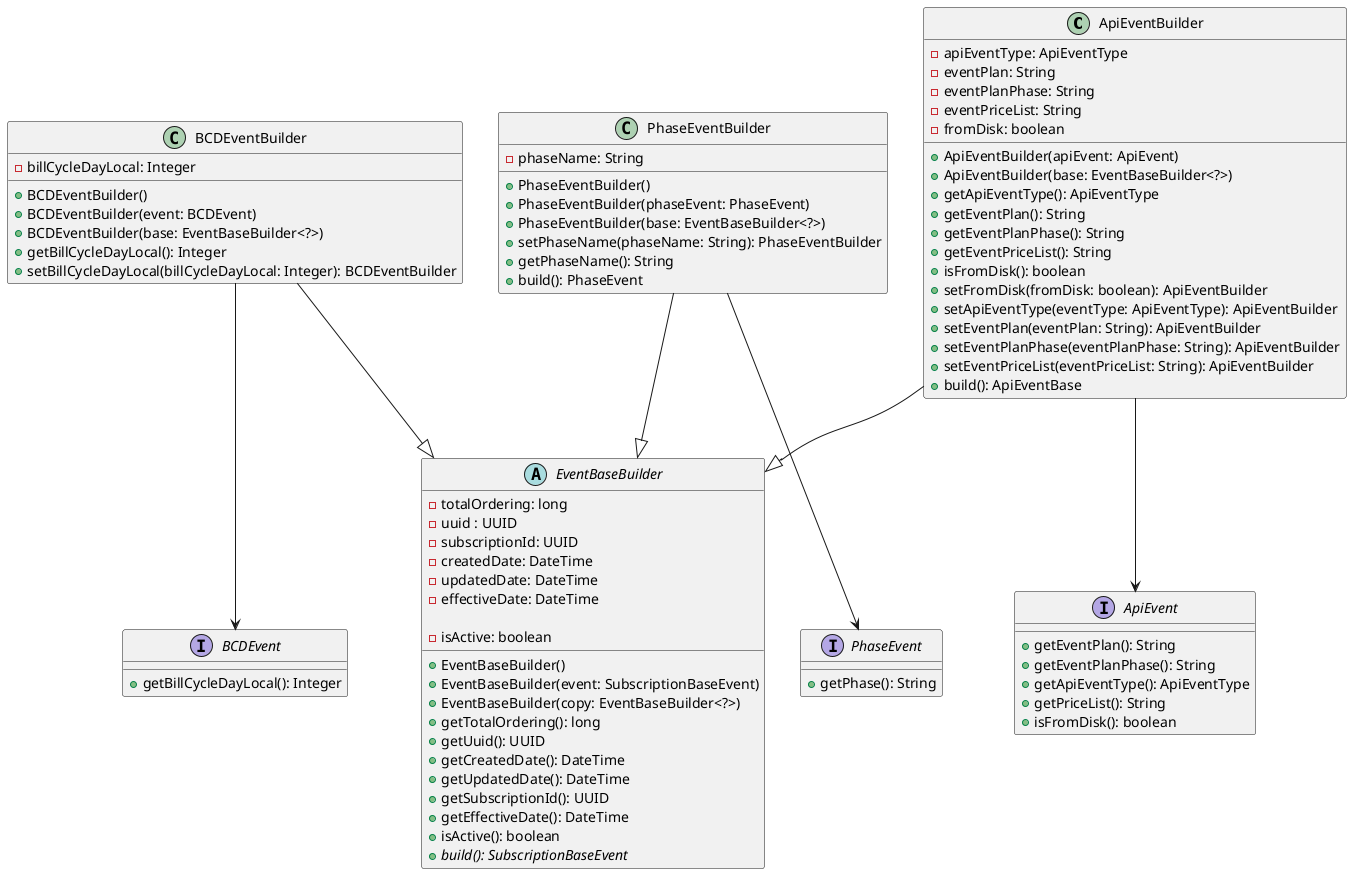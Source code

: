 @startuml

ApiEventBuilder --|> EventBaseBuilder
BCDEventBuilder --|> EventBaseBuilder
PhaseEventBuilder --|> EventBaseBuilder

ApiEventBuilder --> ApiEvent
BCDEventBuilder --> BCDEvent
PhaseEventBuilder --> PhaseEvent

abstract class EventBaseBuilder{
  - totalOrdering: long
  - uuid : UUID  
  - subscriptionId: UUID  
  - createdDate: DateTime  
  - updatedDate: DateTime   
  - effectiveDate: DateTime  

  - isActive: boolean 

  + EventBaseBuilder()
  + EventBaseBuilder(event: SubscriptionBaseEvent)
  + EventBaseBuilder(copy: EventBaseBuilder<?>)
  + getTotalOrdering(): long
  + getUuid(): UUID
  + getCreatedDate(): DateTime
  + getUpdatedDate(): DateTime
  + getSubscriptionId(): UUID
  + getEffectiveDate(): DateTime
  + isActive(): boolean
  + {abstract} build(): SubscriptionBaseEvent

}

class ApiEventBuilder {
  - apiEventType: ApiEventType
  - eventPlan: String 
  - eventPlanPhase: String 
  - eventPriceList: String 
  - fromDisk: boolean 

  + ApiEventBuilder(apiEvent: ApiEvent)
  + ApiEventBuilder(base: EventBaseBuilder<?>)
  + getApiEventType(): ApiEventType 
  + getEventPlan(): String
  + getEventPlanPhase(): String
  + getEventPriceList(): String 
  + isFromDisk(): boolean
  + setFromDisk(fromDisk: boolean): ApiEventBuilder
  + setApiEventType(eventType: ApiEventType): ApiEventBuilder
  + setEventPlan(eventPlan: String): ApiEventBuilder
  + setEventPlanPhase(eventPlanPhase: String): ApiEventBuilder
  + setEventPriceList(eventPriceList: String): ApiEventBuilder
  + build(): ApiEventBase
}

class BCDEventBuilder {
  - billCycleDayLocal: Integer

  + BCDEventBuilder()
  + BCDEventBuilder(event: BCDEvent) 
  + BCDEventBuilder(base: EventBaseBuilder<?>)
  + getBillCycleDayLocal(): Integer
  + setBillCycleDayLocal(billCycleDayLocal: Integer): BCDEventBuilder
}

class PhaseEventBuilder {
  - phaseName: String 

  + PhaseEventBuilder()
  + PhaseEventBuilder(phaseEvent: PhaseEvent)
  + PhaseEventBuilder(base: EventBaseBuilder<?>)
  + setPhaseName(phaseName: String): PhaseEventBuilder
  + getPhaseName(): String
  + build(): PhaseEvent 
}

interface BCDEvent {
  + getBillCycleDayLocal(): Integer 
}

interface ApiEvent {
  + getEventPlan(): String
  + getEventPlanPhase(): String
  + getApiEventType(): ApiEventType
  + getPriceList(): String
  + isFromDisk(): boolean
}

interface PhaseEvent {
  + getPhase(): String
}

@enduml